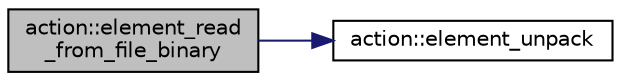 digraph "action::element_read_from_file_binary"
{
  edge [fontname="Helvetica",fontsize="10",labelfontname="Helvetica",labelfontsize="10"];
  node [fontname="Helvetica",fontsize="10",shape=record];
  rankdir="LR";
  Node10024 [label="action::element_read\l_from_file_binary",height=0.2,width=0.4,color="black", fillcolor="grey75", style="filled", fontcolor="black"];
  Node10024 -> Node10025 [color="midnightblue",fontsize="10",style="solid",fontname="Helvetica"];
  Node10025 [label="action::element_unpack",height=0.2,width=0.4,color="black", fillcolor="white", style="filled",URL="$d2/d86/classaction.html#a02107279a3bdcf054008bd180dfaef10"];
}
